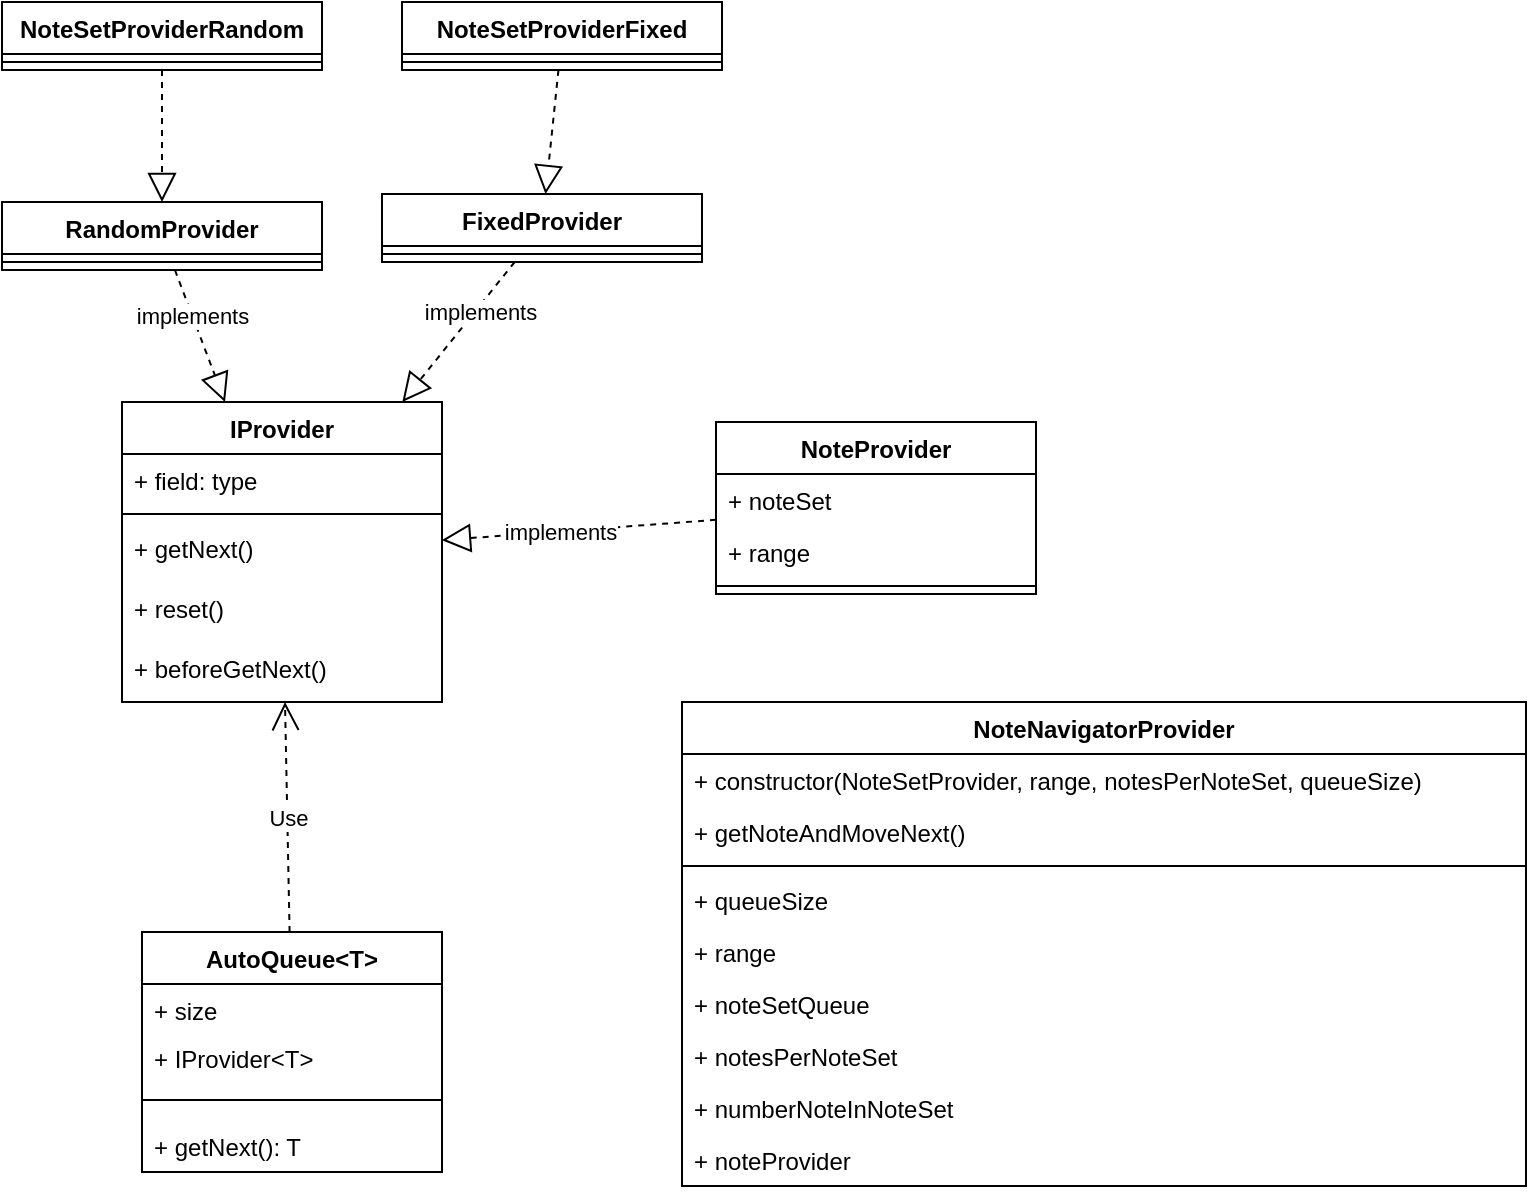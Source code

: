 <mxfile>
    <diagram id="uOpkgRK_8G4cFMnFDXWS" name="Page-1">
        <mxGraphModel dx="910" dy="788" grid="0" gridSize="10" guides="1" tooltips="1" connect="1" arrows="1" fold="1" page="0" pageScale="1" pageWidth="850" pageHeight="1100" background="none" math="0" shadow="0">
            <root>
                <mxCell id="0"/>
                <mxCell id="1" parent="0"/>
                <mxCell id="MBNtRTJ0QESbrpbSQ4i4-10" value="IProvider" style="swimlane;fontStyle=1;align=center;verticalAlign=top;childLayout=stackLayout;horizontal=1;startSize=26;horizontalStack=0;resizeParent=1;resizeParentMax=0;resizeLast=0;collapsible=1;marginBottom=0;" parent="1" vertex="1">
                    <mxGeometry x="80" y="340" width="160" height="150" as="geometry">
                        <mxRectangle x="80" y="340" width="79" height="26" as="alternateBounds"/>
                    </mxGeometry>
                </mxCell>
                <mxCell id="MBNtRTJ0QESbrpbSQ4i4-11" value="+ field: type" style="text;strokeColor=none;fillColor=none;align=left;verticalAlign=top;spacingLeft=4;spacingRight=4;overflow=hidden;rotatable=0;points=[[0,0.5],[1,0.5]];portConstraint=eastwest;" parent="MBNtRTJ0QESbrpbSQ4i4-10" vertex="1">
                    <mxGeometry y="26" width="160" height="26" as="geometry"/>
                </mxCell>
                <mxCell id="MBNtRTJ0QESbrpbSQ4i4-12" value="" style="line;strokeWidth=1;fillColor=none;align=left;verticalAlign=middle;spacingTop=-1;spacingLeft=3;spacingRight=3;rotatable=0;labelPosition=right;points=[];portConstraint=eastwest;" parent="MBNtRTJ0QESbrpbSQ4i4-10" vertex="1">
                    <mxGeometry y="52" width="160" height="8" as="geometry"/>
                </mxCell>
                <mxCell id="MBNtRTJ0QESbrpbSQ4i4-13" value="+ getNext()&#10;" style="text;strokeColor=none;fillColor=none;align=left;verticalAlign=top;spacingLeft=4;spacingRight=4;overflow=hidden;rotatable=0;points=[[0,0.5],[1,0.5]];portConstraint=eastwest;" parent="MBNtRTJ0QESbrpbSQ4i4-10" vertex="1">
                    <mxGeometry y="60" width="160" height="30" as="geometry"/>
                </mxCell>
                <mxCell id="MBNtRTJ0QESbrpbSQ4i4-53" value="+ reset()&#10;" style="text;strokeColor=none;fillColor=none;align=left;verticalAlign=top;spacingLeft=4;spacingRight=4;overflow=hidden;rotatable=0;points=[[0,0.5],[1,0.5]];portConstraint=eastwest;" parent="MBNtRTJ0QESbrpbSQ4i4-10" vertex="1">
                    <mxGeometry y="90" width="160" height="30" as="geometry"/>
                </mxCell>
                <mxCell id="23" value="+ beforeGetNext()&#10;" style="text;strokeColor=none;fillColor=none;align=left;verticalAlign=top;spacingLeft=4;spacingRight=4;overflow=hidden;rotatable=0;points=[[0,0.5],[1,0.5]];portConstraint=eastwest;" vertex="1" parent="MBNtRTJ0QESbrpbSQ4i4-10">
                    <mxGeometry y="120" width="160" height="30" as="geometry"/>
                </mxCell>
                <mxCell id="MBNtRTJ0QESbrpbSQ4i4-14" value="RandomProvider" style="swimlane;fontStyle=1;align=center;verticalAlign=top;childLayout=stackLayout;horizontal=1;startSize=26;horizontalStack=0;resizeParent=1;resizeParentMax=0;resizeLast=0;collapsible=1;marginBottom=0;" parent="1" vertex="1">
                    <mxGeometry x="20" y="240" width="160" height="34" as="geometry"/>
                </mxCell>
                <mxCell id="MBNtRTJ0QESbrpbSQ4i4-16" value="" style="line;strokeWidth=1;fillColor=none;align=left;verticalAlign=middle;spacingTop=-1;spacingLeft=3;spacingRight=3;rotatable=0;labelPosition=right;points=[];portConstraint=eastwest;" parent="MBNtRTJ0QESbrpbSQ4i4-14" vertex="1">
                    <mxGeometry y="26" width="160" height="8" as="geometry"/>
                </mxCell>
                <mxCell id="MBNtRTJ0QESbrpbSQ4i4-19" value="" style="endArrow=block;dashed=1;endFill=0;endSize=12;html=1;" parent="1" source="MBNtRTJ0QESbrpbSQ4i4-14" target="MBNtRTJ0QESbrpbSQ4i4-10" edge="1">
                    <mxGeometry width="160" relative="1" as="geometry">
                        <mxPoint x="380" y="220" as="sourcePoint"/>
                        <mxPoint x="540" y="220" as="targetPoint"/>
                    </mxGeometry>
                </mxCell>
                <mxCell id="27" value="implements" style="edgeLabel;html=1;align=center;verticalAlign=middle;resizable=0;points=[];" vertex="1" connectable="0" parent="MBNtRTJ0QESbrpbSQ4i4-19">
                    <mxGeometry x="-0.314" relative="1" as="geometry">
                        <mxPoint as="offset"/>
                    </mxGeometry>
                </mxCell>
                <mxCell id="MBNtRTJ0QESbrpbSQ4i4-20" value="FixedProvider" style="swimlane;fontStyle=1;align=center;verticalAlign=top;childLayout=stackLayout;horizontal=1;startSize=26;horizontalStack=0;resizeParent=1;resizeParentMax=0;resizeLast=0;collapsible=1;marginBottom=0;" parent="1" vertex="1">
                    <mxGeometry x="210" y="236" width="160" height="34" as="geometry"/>
                </mxCell>
                <mxCell id="MBNtRTJ0QESbrpbSQ4i4-21" value="" style="line;strokeWidth=1;fillColor=none;align=left;verticalAlign=middle;spacingTop=-1;spacingLeft=3;spacingRight=3;rotatable=0;labelPosition=right;points=[];portConstraint=eastwest;" parent="MBNtRTJ0QESbrpbSQ4i4-20" vertex="1">
                    <mxGeometry y="26" width="160" height="8" as="geometry"/>
                </mxCell>
                <mxCell id="MBNtRTJ0QESbrpbSQ4i4-23" value="" style="endArrow=block;dashed=1;endFill=0;endSize=12;html=1;" parent="1" source="MBNtRTJ0QESbrpbSQ4i4-20" target="MBNtRTJ0QESbrpbSQ4i4-10" edge="1">
                    <mxGeometry width="160" relative="1" as="geometry">
                        <mxPoint x="363.333" y="384.0" as="sourcePoint"/>
                        <mxPoint x="240" y="421" as="targetPoint"/>
                    </mxGeometry>
                </mxCell>
                <mxCell id="26" value="implements" style="edgeLabel;html=1;align=center;verticalAlign=middle;resizable=0;points=[];" vertex="1" connectable="0" parent="MBNtRTJ0QESbrpbSQ4i4-23">
                    <mxGeometry x="-0.334" y="2" relative="1" as="geometry">
                        <mxPoint as="offset"/>
                    </mxGeometry>
                </mxCell>
                <mxCell id="MBNtRTJ0QESbrpbSQ4i4-24" value="NoteSetProviderFixed&#10;" style="swimlane;fontStyle=1;align=center;verticalAlign=top;childLayout=stackLayout;horizontal=1;startSize=26;horizontalStack=0;resizeParent=1;resizeParentMax=0;resizeLast=0;collapsible=1;marginBottom=0;" parent="1" vertex="1">
                    <mxGeometry x="220" y="140" width="160" height="34" as="geometry"/>
                </mxCell>
                <mxCell id="MBNtRTJ0QESbrpbSQ4i4-25" value="" style="line;strokeWidth=1;fillColor=none;align=left;verticalAlign=middle;spacingTop=-1;spacingLeft=3;spacingRight=3;rotatable=0;labelPosition=right;points=[];portConstraint=eastwest;" parent="MBNtRTJ0QESbrpbSQ4i4-24" vertex="1">
                    <mxGeometry y="26" width="160" height="8" as="geometry"/>
                </mxCell>
                <mxCell id="MBNtRTJ0QESbrpbSQ4i4-26" value="NoteSetProviderRandom" style="swimlane;fontStyle=1;align=center;verticalAlign=top;childLayout=stackLayout;horizontal=1;startSize=26;horizontalStack=0;resizeParent=1;resizeParentMax=0;resizeLast=0;collapsible=1;marginBottom=0;" parent="1" vertex="1">
                    <mxGeometry x="20" y="140" width="160" height="34" as="geometry"/>
                </mxCell>
                <mxCell id="MBNtRTJ0QESbrpbSQ4i4-27" value="" style="line;strokeWidth=1;fillColor=none;align=left;verticalAlign=middle;spacingTop=-1;spacingLeft=3;spacingRight=3;rotatable=0;labelPosition=right;points=[];portConstraint=eastwest;" parent="MBNtRTJ0QESbrpbSQ4i4-26" vertex="1">
                    <mxGeometry y="26" width="160" height="8" as="geometry"/>
                </mxCell>
                <mxCell id="MBNtRTJ0QESbrpbSQ4i4-28" value="" style="endArrow=block;dashed=1;endFill=0;endSize=12;html=1;" parent="1" source="MBNtRTJ0QESbrpbSQ4i4-26" target="MBNtRTJ0QESbrpbSQ4i4-14" edge="1">
                    <mxGeometry width="160" relative="1" as="geometry">
                        <mxPoint x="333.571" y="364.0" as="sourcePoint"/>
                        <mxPoint x="240" y="407.667" as="targetPoint"/>
                    </mxGeometry>
                </mxCell>
                <mxCell id="MBNtRTJ0QESbrpbSQ4i4-29" value="" style="endArrow=block;dashed=1;endFill=0;endSize=12;html=1;" parent="1" source="MBNtRTJ0QESbrpbSQ4i4-24" target="MBNtRTJ0QESbrpbSQ4i4-20" edge="1">
                    <mxGeometry width="160" relative="1" as="geometry">
                        <mxPoint x="580" y="337" as="sourcePoint"/>
                        <mxPoint x="450" y="343.19" as="targetPoint"/>
                    </mxGeometry>
                </mxCell>
                <mxCell id="MBNtRTJ0QESbrpbSQ4i4-30" value="AutoQueue&lt;T&gt;" style="swimlane;fontStyle=1;align=center;verticalAlign=top;childLayout=stackLayout;horizontal=1;startSize=26;horizontalStack=0;resizeParent=1;resizeParentMax=0;resizeLast=0;collapsible=1;marginBottom=0;" parent="1" vertex="1">
                    <mxGeometry x="90" y="605" width="150" height="120" as="geometry"/>
                </mxCell>
                <mxCell id="MBNtRTJ0QESbrpbSQ4i4-31" value="+ size" style="text;strokeColor=none;fillColor=none;align=left;verticalAlign=top;spacingLeft=4;spacingRight=4;overflow=hidden;rotatable=0;points=[[0,0.5],[1,0.5]];portConstraint=eastwest;" parent="MBNtRTJ0QESbrpbSQ4i4-30" vertex="1">
                    <mxGeometry y="26" width="150" height="24" as="geometry"/>
                </mxCell>
                <mxCell id="MBNtRTJ0QESbrpbSQ4i4-55" value="+ IProvider&lt;T&gt;" style="text;strokeColor=none;fillColor=none;align=left;verticalAlign=top;spacingLeft=4;spacingRight=4;overflow=hidden;rotatable=0;points=[[0,0.5],[1,0.5]];portConstraint=eastwest;" parent="MBNtRTJ0QESbrpbSQ4i4-30" vertex="1">
                    <mxGeometry y="50" width="150" height="24" as="geometry"/>
                </mxCell>
                <mxCell id="MBNtRTJ0QESbrpbSQ4i4-32" value="" style="line;strokeWidth=1;fillColor=none;align=left;verticalAlign=middle;spacingTop=-1;spacingLeft=3;spacingRight=3;rotatable=0;labelPosition=right;points=[];portConstraint=eastwest;" parent="MBNtRTJ0QESbrpbSQ4i4-30" vertex="1">
                    <mxGeometry y="74" width="150" height="20" as="geometry"/>
                </mxCell>
                <mxCell id="MBNtRTJ0QESbrpbSQ4i4-42" value="+ getNext(): T&#10;" style="text;strokeColor=none;fillColor=none;align=left;verticalAlign=top;spacingLeft=4;spacingRight=4;overflow=hidden;rotatable=0;points=[[0,0.5],[1,0.5]];portConstraint=eastwest;" parent="MBNtRTJ0QESbrpbSQ4i4-30" vertex="1">
                    <mxGeometry y="94" width="150" height="26" as="geometry"/>
                </mxCell>
                <mxCell id="MBNtRTJ0QESbrpbSQ4i4-34" value="Use" style="endArrow=open;endSize=12;dashed=1;html=1;" parent="1" source="MBNtRTJ0QESbrpbSQ4i4-30" target="MBNtRTJ0QESbrpbSQ4i4-10" edge="1">
                    <mxGeometry width="160" relative="1" as="geometry">
                        <mxPoint x="50" y="540" as="sourcePoint"/>
                        <mxPoint x="210" y="540" as="targetPoint"/>
                    </mxGeometry>
                </mxCell>
                <mxCell id="MBNtRTJ0QESbrpbSQ4i4-43" value="NoteProvider" style="swimlane;fontStyle=1;align=center;verticalAlign=top;childLayout=stackLayout;horizontal=1;startSize=26;horizontalStack=0;resizeParent=1;resizeParentMax=0;resizeLast=0;collapsible=1;marginBottom=0;" parent="1" vertex="1">
                    <mxGeometry x="377" y="350" width="160" height="86" as="geometry"/>
                </mxCell>
                <mxCell id="MBNtRTJ0QESbrpbSQ4i4-51" value="+ noteSet" style="text;strokeColor=none;fillColor=none;align=left;verticalAlign=top;spacingLeft=4;spacingRight=4;overflow=hidden;rotatable=0;points=[[0,0.5],[1,0.5]];portConstraint=eastwest;" parent="MBNtRTJ0QESbrpbSQ4i4-43" vertex="1">
                    <mxGeometry y="26" width="160" height="26" as="geometry"/>
                </mxCell>
                <mxCell id="MBNtRTJ0QESbrpbSQ4i4-52" value="+ range" style="text;strokeColor=none;fillColor=none;align=left;verticalAlign=top;spacingLeft=4;spacingRight=4;overflow=hidden;rotatable=0;points=[[0,0.5],[1,0.5]];portConstraint=eastwest;" parent="MBNtRTJ0QESbrpbSQ4i4-43" vertex="1">
                    <mxGeometry y="52" width="160" height="26" as="geometry"/>
                </mxCell>
                <mxCell id="MBNtRTJ0QESbrpbSQ4i4-44" value="" style="line;strokeWidth=1;fillColor=none;align=left;verticalAlign=middle;spacingTop=-1;spacingLeft=3;spacingRight=3;rotatable=0;labelPosition=right;points=[];portConstraint=eastwest;" parent="MBNtRTJ0QESbrpbSQ4i4-43" vertex="1">
                    <mxGeometry y="78" width="160" height="8" as="geometry"/>
                </mxCell>
                <mxCell id="MBNtRTJ0QESbrpbSQ4i4-45" value="" style="endArrow=block;dashed=1;endFill=0;endSize=12;html=1;" parent="1" source="MBNtRTJ0QESbrpbSQ4i4-43" target="MBNtRTJ0QESbrpbSQ4i4-10" edge="1">
                    <mxGeometry width="160" relative="1" as="geometry">
                        <mxPoint x="284.437" y="280.0" as="sourcePoint"/>
                        <mxPoint x="220.352" y="350.0" as="targetPoint"/>
                    </mxGeometry>
                </mxCell>
                <mxCell id="25" value="implements" style="edgeLabel;html=1;align=center;verticalAlign=middle;resizable=0;points=[];" vertex="1" connectable="0" parent="MBNtRTJ0QESbrpbSQ4i4-45">
                    <mxGeometry x="0.133" relative="1" as="geometry">
                        <mxPoint as="offset"/>
                    </mxGeometry>
                </mxCell>
                <mxCell id="3" value="NoteNavigatorProvider" style="swimlane;fontStyle=1;align=center;verticalAlign=top;childLayout=stackLayout;horizontal=1;startSize=26;horizontalStack=0;resizeParent=1;resizeParentMax=0;resizeLast=0;collapsible=1;marginBottom=0;" vertex="1" parent="1">
                    <mxGeometry x="360" y="490" width="422" height="242" as="geometry"/>
                </mxCell>
                <mxCell id="22" value="+ constructor(NoteSetProvider, range, notesPerNoteSet, queueSize)" style="text;strokeColor=none;fillColor=none;align=left;verticalAlign=top;spacingLeft=4;spacingRight=4;overflow=hidden;rotatable=0;points=[[0,0.5],[1,0.5]];portConstraint=eastwest;" vertex="1" parent="3">
                    <mxGeometry y="26" width="422" height="26" as="geometry"/>
                </mxCell>
                <mxCell id="4" value="+ getNoteAndMoveNext()" style="text;strokeColor=none;fillColor=none;align=left;verticalAlign=top;spacingLeft=4;spacingRight=4;overflow=hidden;rotatable=0;points=[[0,0.5],[1,0.5]];portConstraint=eastwest;" vertex="1" parent="3">
                    <mxGeometry y="52" width="422" height="26" as="geometry"/>
                </mxCell>
                <mxCell id="6" value="" style="line;strokeWidth=1;fillColor=none;align=left;verticalAlign=middle;spacingTop=-1;spacingLeft=3;spacingRight=3;rotatable=0;labelPosition=right;points=[];portConstraint=eastwest;" vertex="1" parent="3">
                    <mxGeometry y="78" width="422" height="8" as="geometry"/>
                </mxCell>
                <mxCell id="8" value="+ queueSize" style="text;strokeColor=none;fillColor=none;align=left;verticalAlign=top;spacingLeft=4;spacingRight=4;overflow=hidden;rotatable=0;points=[[0,0.5],[1,0.5]];portConstraint=eastwest;" vertex="1" parent="3">
                    <mxGeometry y="86" width="422" height="26" as="geometry"/>
                </mxCell>
                <mxCell id="7" value="+ range" style="text;strokeColor=none;fillColor=none;align=left;verticalAlign=top;spacingLeft=4;spacingRight=4;overflow=hidden;rotatable=0;points=[[0,0.5],[1,0.5]];portConstraint=eastwest;" vertex="1" parent="3">
                    <mxGeometry y="112" width="422" height="26" as="geometry"/>
                </mxCell>
                <mxCell id="10" value="+ noteSetQueue" style="text;strokeColor=none;fillColor=none;align=left;verticalAlign=top;spacingLeft=4;spacingRight=4;overflow=hidden;rotatable=0;points=[[0,0.5],[1,0.5]];portConstraint=eastwest;" vertex="1" parent="3">
                    <mxGeometry y="138" width="422" height="26" as="geometry"/>
                </mxCell>
                <mxCell id="9" value="+ notesPerNoteSet" style="text;strokeColor=none;fillColor=none;align=left;verticalAlign=top;spacingLeft=4;spacingRight=4;overflow=hidden;rotatable=0;points=[[0,0.5],[1,0.5]];portConstraint=eastwest;" vertex="1" parent="3">
                    <mxGeometry y="164" width="422" height="26" as="geometry"/>
                </mxCell>
                <mxCell id="11" value="+ numberNoteInNoteSet" style="text;strokeColor=none;fillColor=none;align=left;verticalAlign=top;spacingLeft=4;spacingRight=4;overflow=hidden;rotatable=0;points=[[0,0.5],[1,0.5]];portConstraint=eastwest;" vertex="1" parent="3">
                    <mxGeometry y="190" width="422" height="26" as="geometry"/>
                </mxCell>
                <mxCell id="12" value="+ noteProvider" style="text;strokeColor=none;fillColor=none;align=left;verticalAlign=top;spacingLeft=4;spacingRight=4;overflow=hidden;rotatable=0;points=[[0,0.5],[1,0.5]];portConstraint=eastwest;" vertex="1" parent="3">
                    <mxGeometry y="216" width="422" height="26" as="geometry"/>
                </mxCell>
            </root>
        </mxGraphModel>
    </diagram>
</mxfile>